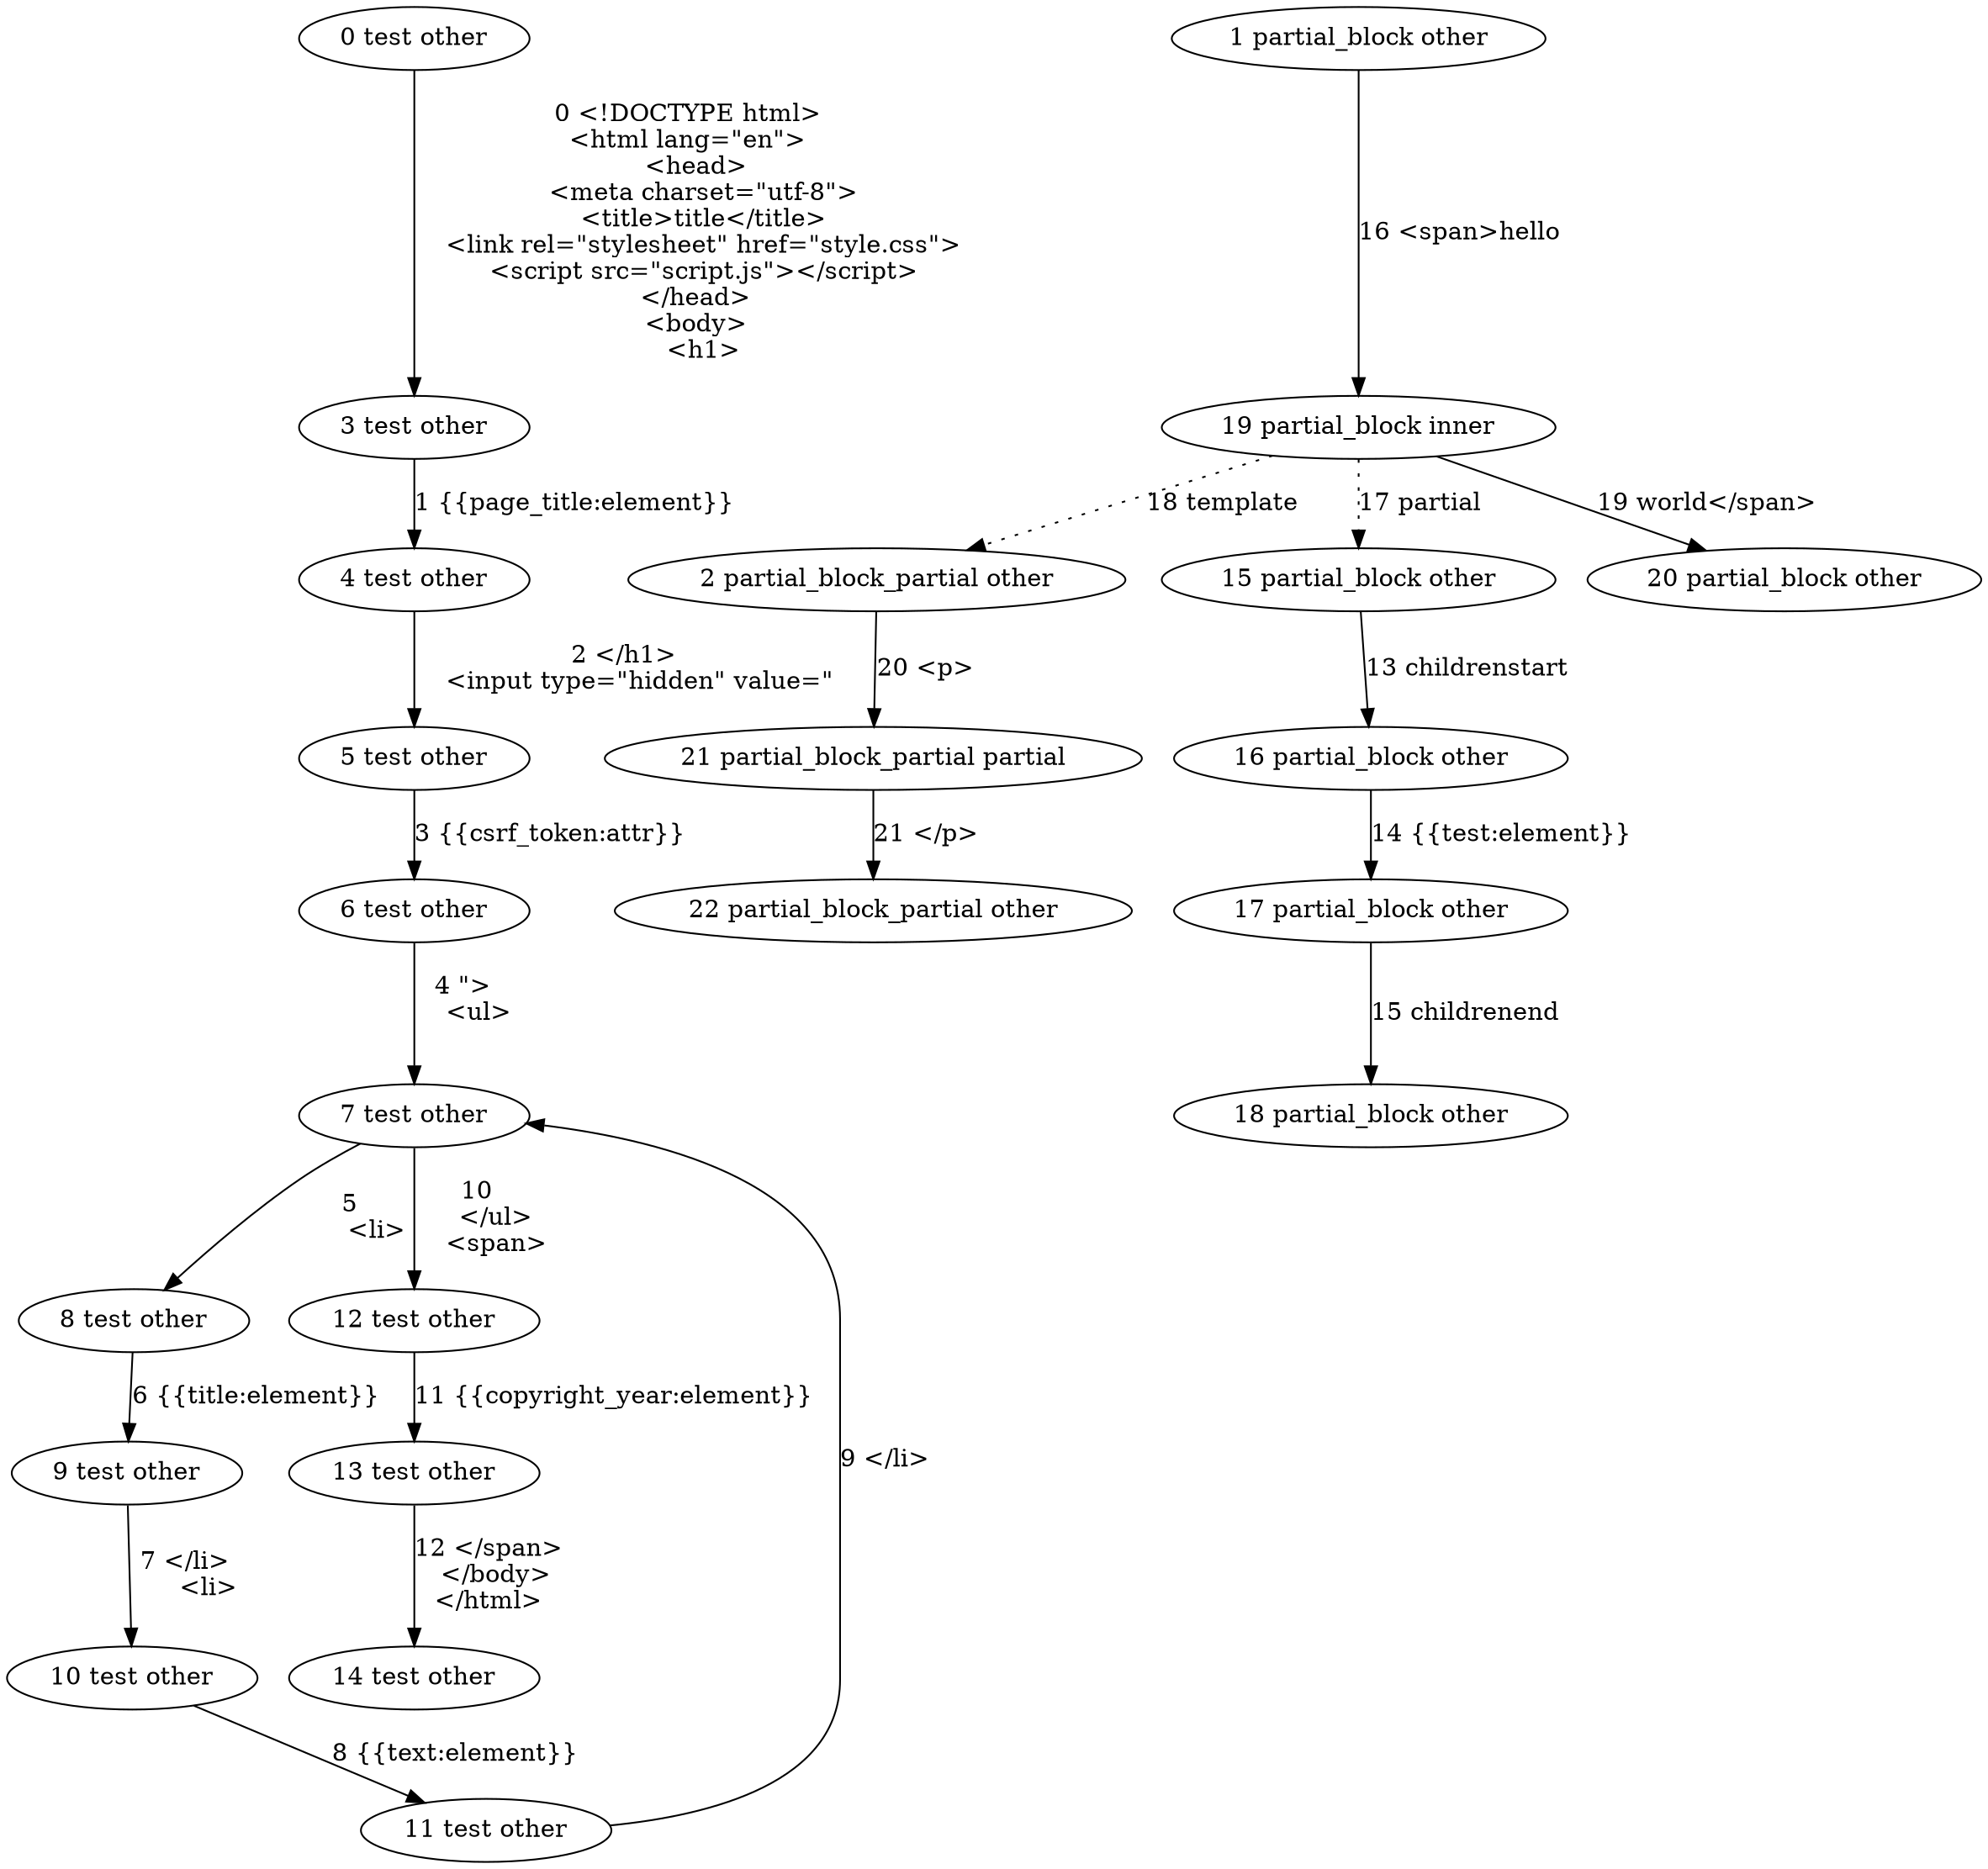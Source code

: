 digraph {
    0 [ label = "0 test other"]
    1 [ label = "1 partial_block other"]
    2 [ label = "2 partial_block_partial other"]
    3 [ label = "3 test other"]
    4 [ label = "4 test other"]
    5 [ label = "5 test other"]
    6 [ label = "6 test other"]
    7 [ label = "7 test other"]
    8 [ label = "8 test other"]
    9 [ label = "9 test other"]
    10 [ label = "10 test other"]
    11 [ label = "11 test other"]
    12 [ label = "12 test other"]
    13 [ label = "13 test other"]
    14 [ label = "14 test other"]
    15 [ label = "15 partial_block other"]
    16 [ label = "16 partial_block other"]
    17 [ label = "17 partial_block other"]
    18 [ label = "18 partial_block other"]
    19 [ label = "19 partial_block inner"]
    20 [ label = "20 partial_block other"]
    21 [ label = "21 partial_block_partial partial"]
    22 [ label = "22 partial_block_partial other"]
    0 -> 3 [ label = "0 <!DOCTYPE html>
<html lang=\"en\">
  <head>
    <meta charset=\"utf-8\">
    <title>title</title>
    <link rel=\"stylesheet\" href=\"style.css\">
    <script src=\"script.js\"></script>
  </head>
  <body>
    <h1>"]
    3 -> 4 [ label = "1 {{page_title:element}}"]
    4 -> 5 [ label = "2 </h1>
    <input type=\"hidden\" value=\""]
    5 -> 6 [ label = "3 {{csrf_token:attr}}"]
    6 -> 7 [ label = "4 \">
    <ul>
    "]
    7 -> 8 [ label = "5 
      <li>"]
    8 -> 9 [ label = "6 {{title:element}}"]
    9 -> 10 [ label = "7 </li>
      <li>"]
    10 -> 11 [ label = "8 {{text:element}}"]
    11 -> 7 [ label = "9 </li>
    "]
    7 -> 12 [ label = "10 
    </ul>
    <span>"]
    12 -> 13 [ label = "11 {{copyright_year:element}}"]
    13 -> 14 [ label = "12 </span>
  </body>
</html>"]
    15 -> 16 [ label = "13 childrenstart"]
    16 -> 17 [ label = "14 {{test:element}}"]
    17 -> 18 [ label = "15 childrenend"]
    1 -> 19 [ label = "16 <span>hello"]
    19 -> 15 [ label = "17 partial" style = dotted]
    19 -> 2 [ label = "18 template" style = dotted]
    19 -> 20 [ label = "19 world</span>"]
    2 -> 21 [ label = "20 <p>"]
    21 -> 22 [ label = "21 </p>"]
}
